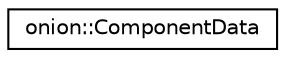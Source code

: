 digraph "Graphical Class Hierarchy"
{
 // LATEX_PDF_SIZE
  edge [fontname="Helvetica",fontsize="10",labelfontname="Helvetica",labelfontsize="10"];
  node [fontname="Helvetica",fontsize="10",shape=record];
  rankdir="LR";
  Node0 [label="onion::ComponentData",height=0.2,width=0.4,color="black", fillcolor="white", style="filled",URL="$classonion_1_1_component_data.html",tooltip="Class that contains the data used to identify a component."];
}
